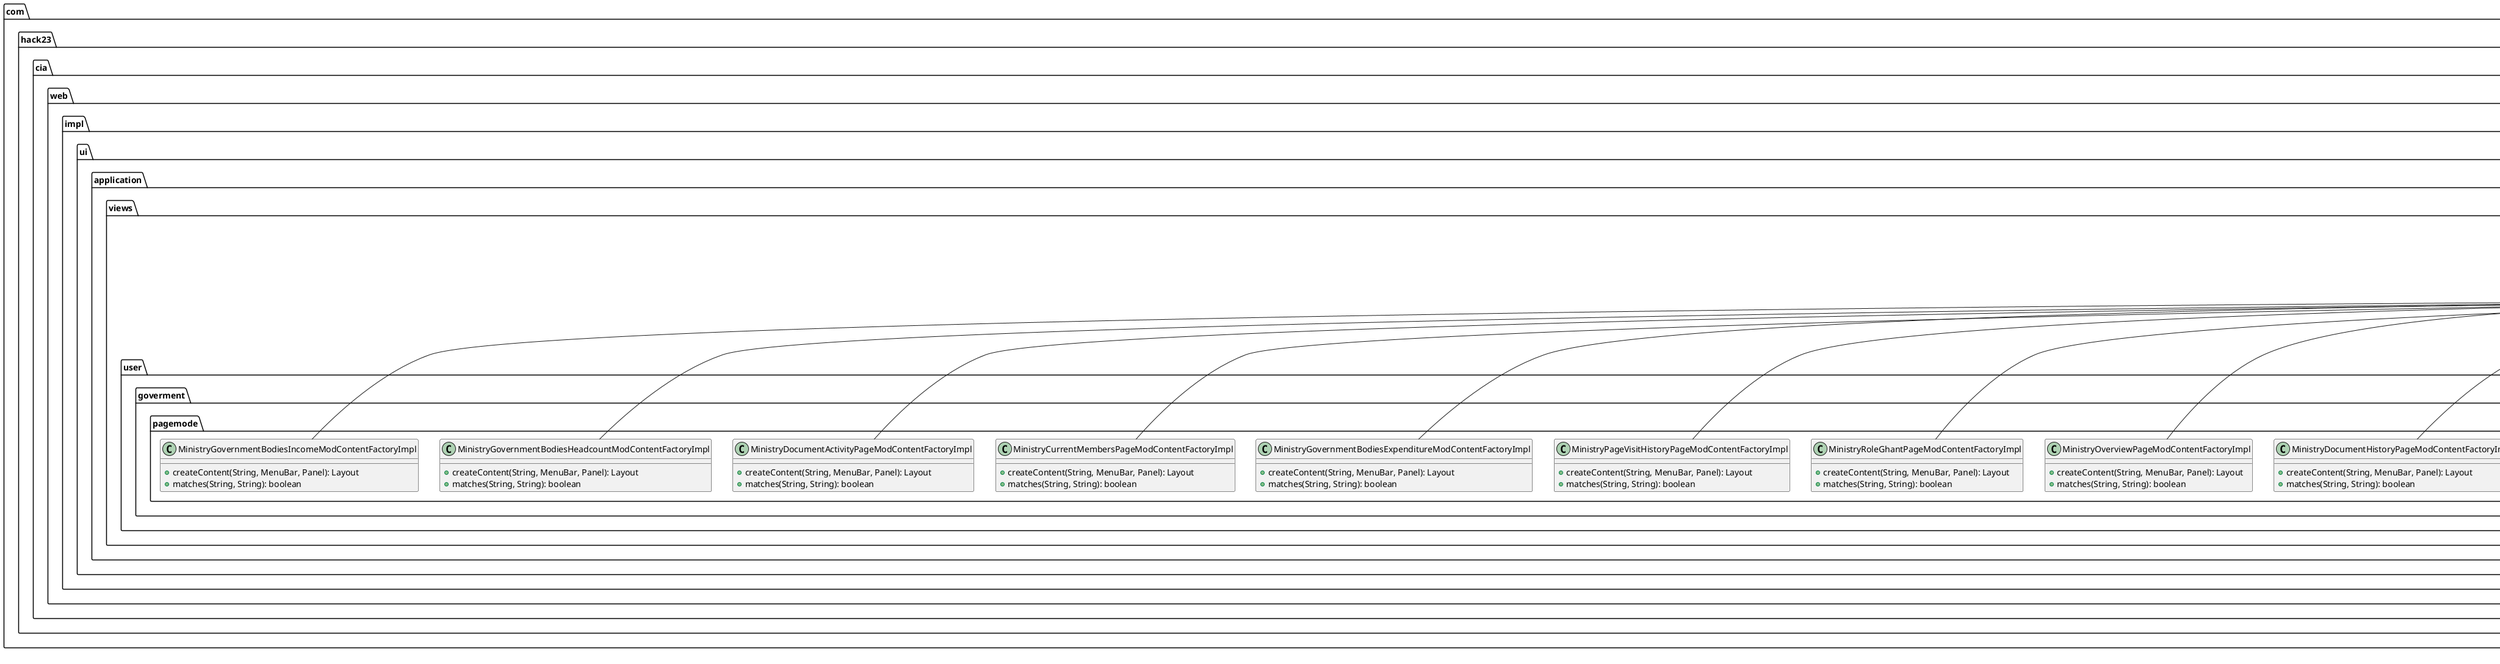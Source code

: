 @startuml
    namespace com.hack23.cia.web.impl.ui.application.views.user.goverment.pagemode {

        class MinistryRankingDataGridPageModContentFactoryImpl [[MinistryRankingDataGridPageModContentFactoryImpl.html]] {
            +createContent(String, MenuBar, Panel): Layout
            +matches(String, String): boolean
        }

        class MinistryRankingAllMinistriesChartsPageModContentFactoryImpl [[MinistryRankingAllMinistriesChartsPageModContentFactoryImpl.html]] {
            +createContent(String, MenuBar, Panel): Layout
            +matches(String, String): boolean
        }

        class MinistryRankingPageVisitHistoryPageModContentFactoryImpl [[MinistryRankingPageVisitHistoryPageModContentFactoryImpl.html]] {
            +createContent(String, MenuBar, Panel): Layout
            +matches(String, String): boolean
        }

        class MinistryRoleGhantPageModContentFactoryImpl [[MinistryRoleGhantPageModContentFactoryImpl.html]] {
            +createContent(String, MenuBar, Panel): Layout
            +matches(String, String): boolean
        }

        class MinistryPageVisitHistoryPageModContentFactoryImpl [[MinistryPageVisitHistoryPageModContentFactoryImpl.html]] {
            +createContent(String, MenuBar, Panel): Layout
            +matches(String, String): boolean
        }

        class MinistryRankingGovernmentBodiesPageModContentFactoryImpl [[MinistryRankingGovernmentBodiesPageModContentFactoryImpl.html]] {
            +createContent(String, MenuBar, Panel): Layout
            +matches(String, String): boolean
        }

        class MinistryCurrentMembersPageModContentFactoryImpl [[MinistryCurrentMembersPageModContentFactoryImpl.html]] {
            +createContent(String, MenuBar, Panel): Layout
            +matches(String, String): boolean
        }

        class MinistryDocumentActivityPageModContentFactoryImpl [[MinistryDocumentActivityPageModContentFactoryImpl.html]] {
            +createContent(String, MenuBar, Panel): Layout
            +matches(String, String): boolean
        }

        class MinistryGovernmentBodiesHeadcountModContentFactoryImpl [[MinistryGovernmentBodiesHeadcountModContentFactoryImpl.html]] {
            +createContent(String, MenuBar, Panel): Layout
            +matches(String, String): boolean
        }

        class MinistryRankingCurrentPartiesChartsPageModContentFactoryImpl [[MinistryRankingCurrentPartiesChartsPageModContentFactoryImpl.html]] {
            +createContent(String, MenuBar, Panel): Layout
            +matches(String, String): boolean
        }

        class MinistryMemberHistoryPageModContentFactoryImpl [[MinistryMemberHistoryPageModContentFactoryImpl.html]] {
            +createContent(String, MenuBar, Panel): Layout
            +matches(String, String): boolean
        }

        class MinistryDocumentHistoryPageModContentFactoryImpl [[MinistryDocumentHistoryPageModContentFactoryImpl.html]] {
            +createContent(String, MenuBar, Panel): Layout
            +matches(String, String): boolean
        }

        class MinistryRankingGovernmentBodyExpenditurePageModContentFactoryImpl [[MinistryRankingGovernmentBodyExpenditurePageModContentFactoryImpl.html]] {
            +createContent(String, MenuBar, Panel): Layout
            +matches(String, String): boolean
        }

        class MinistryRankingOverviewPageModContentFactoryImpl [[MinistryRankingOverviewPageModContentFactoryImpl.html]] {
            +createContent(String, MenuBar, Panel): Layout
            +matches(String, String): boolean
        }

        class MinistryRankingGovernmentOutcomePageModContentFactoryImpl [[MinistryRankingGovernmentOutcomePageModContentFactoryImpl.html]] {
            +createContent(String, MenuBar, Panel): Layout
            +matches(String, String): boolean
        }

        class MinistryRankingGovernmentBodyIncomePageModContentFactoryImpl [[MinistryRankingGovernmentBodyIncomePageModContentFactoryImpl.html]] {
            +createContent(String, MenuBar, Panel): Layout
            +matches(String, String): boolean
        }

        class MinistryRankingAllRolesChartsPageModContentFactoryImpl [[MinistryRankingAllRolesChartsPageModContentFactoryImpl.html]] {
            +createContent(String, MenuBar, Panel): Layout
            +matches(String, String): boolean
        }

        class MinistryRankingAllPartiesChartsPageModContentFactoryImpl [[MinistryRankingAllPartiesChartsPageModContentFactoryImpl.html]] {
            +createContent(String, MenuBar, Panel): Layout
            +matches(String, String): boolean
        }

        class MinistryOverviewPageModContentFactoryImpl [[MinistryOverviewPageModContentFactoryImpl.html]] {
            +createContent(String, MenuBar, Panel): Layout
            +matches(String, String): boolean
        }

        class MinistryGovernmentBodiesExpenditureModContentFactoryImpl [[MinistryGovernmentBodiesExpenditureModContentFactoryImpl.html]] {
            +createContent(String, MenuBar, Panel): Layout
            +matches(String, String): boolean
        }

        class MinistryGovernmentBodiesIncomeModContentFactoryImpl [[MinistryGovernmentBodiesIncomeModContentFactoryImpl.html]] {
            +createContent(String, MenuBar, Panel): Layout
            +matches(String, String): boolean
        }

        class MinistryRankingCurrentMinistriesChartsPageModContentFactoryImpl [[MinistryRankingCurrentMinistriesChartsPageModContentFactoryImpl.html]] {
            +createContent(String, MenuBar, Panel): Layout
            +matches(String, String): boolean
        }

        com.hack23.cia.web.impl.ui.application.views.common.pagemode.AbstractBasicPageModContentFactoryImpl <|-- MinistryRankingDataGridPageModContentFactoryImpl
        com.hack23.cia.web.impl.ui.application.views.common.pagemode.AbstractBasicPageModContentFactoryImpl <|-- MinistryRankingAllMinistriesChartsPageModContentFactoryImpl
        com.hack23.cia.web.impl.ui.application.views.common.pagemode.AbstractBasicPageModContentFactoryImpl <|-- MinistryRankingPageVisitHistoryPageModContentFactoryImpl
        com.hack23.cia.web.impl.ui.application.views.common.pagemode.AbstractItemPageModContentFactoryImpl <|-- MinistryRoleGhantPageModContentFactoryImpl
        com.hack23.cia.web.impl.ui.application.views.common.pagemode.AbstractItemPageModContentFactoryImpl <|-- MinistryPageVisitHistoryPageModContentFactoryImpl
        com.hack23.cia.web.impl.ui.application.views.common.pagemode.AbstractBasicPageModContentFactoryImpl <|-- MinistryRankingGovernmentBodiesPageModContentFactoryImpl
        com.hack23.cia.web.impl.ui.application.views.common.pagemode.AbstractItemPageModContentFactoryImpl <|-- MinistryCurrentMembersPageModContentFactoryImpl
        com.hack23.cia.web.impl.ui.application.views.common.pagemode.AbstractItemPageModContentFactoryImpl <|-- MinistryDocumentActivityPageModContentFactoryImpl
        com.hack23.cia.web.impl.ui.application.views.common.pagemode.AbstractItemPageModContentFactoryImpl <|-- MinistryGovernmentBodiesHeadcountModContentFactoryImpl
        com.hack23.cia.web.impl.ui.application.views.common.pagemode.AbstractBasicPageModContentFactoryImpl <|-- MinistryRankingCurrentPartiesChartsPageModContentFactoryImpl
        com.hack23.cia.web.impl.ui.application.views.common.pagemode.AbstractItemPageModContentFactoryImpl <|-- MinistryMemberHistoryPageModContentFactoryImpl
        com.hack23.cia.web.impl.ui.application.views.common.pagemode.AbstractItemPageModContentFactoryImpl <|-- MinistryDocumentHistoryPageModContentFactoryImpl
        com.hack23.cia.web.impl.ui.application.views.common.pagemode.AbstractBasicPageModContentFactoryImpl <|-- MinistryRankingGovernmentBodyExpenditurePageModContentFactoryImpl
        com.hack23.cia.web.impl.ui.application.views.common.pagemode.AbstractBasicPageModContentFactoryImpl <|-- MinistryRankingOverviewPageModContentFactoryImpl
        com.hack23.cia.web.impl.ui.application.views.common.pagemode.AbstractBasicPageModContentFactoryImpl <|-- MinistryRankingGovernmentOutcomePageModContentFactoryImpl
        com.hack23.cia.web.impl.ui.application.views.common.pagemode.AbstractBasicPageModContentFactoryImpl <|-- MinistryRankingGovernmentBodyIncomePageModContentFactoryImpl
        com.hack23.cia.web.impl.ui.application.views.common.pagemode.AbstractBasicPageModContentFactoryImpl <|-- MinistryRankingAllRolesChartsPageModContentFactoryImpl
        com.hack23.cia.web.impl.ui.application.views.common.pagemode.AbstractBasicPageModContentFactoryImpl <|-- MinistryRankingAllPartiesChartsPageModContentFactoryImpl
        com.hack23.cia.web.impl.ui.application.views.common.pagemode.AbstractItemPageModContentFactoryImpl <|-- MinistryOverviewPageModContentFactoryImpl
        com.hack23.cia.web.impl.ui.application.views.common.pagemode.AbstractItemPageModContentFactoryImpl <|-- MinistryGovernmentBodiesExpenditureModContentFactoryImpl
        com.hack23.cia.web.impl.ui.application.views.common.pagemode.AbstractItemPageModContentFactoryImpl <|-- MinistryGovernmentBodiesIncomeModContentFactoryImpl
        com.hack23.cia.web.impl.ui.application.views.common.pagemode.AbstractBasicPageModContentFactoryImpl <|-- MinistryRankingCurrentMinistriesChartsPageModContentFactoryImpl
    }

    namespace com.hack23.cia.web.impl.ui.application.views.common.pagemode {
        abstract class AbstractBasicPageModContentFactoryImpl [[../../../common/pagemode/AbstractBasicPageModContentFactoryImpl.html]]
        abstract class AbstractItemPageModContentFactoryImpl<T> [[../../../common/pagemode/AbstractItemPageModContentFactoryImpl.html]] {
            {abstract} #getItem(String): T
        }
    }

    center footer UMLDoclet 2.0.4, PlantUML 1.2019.06
@enduml
